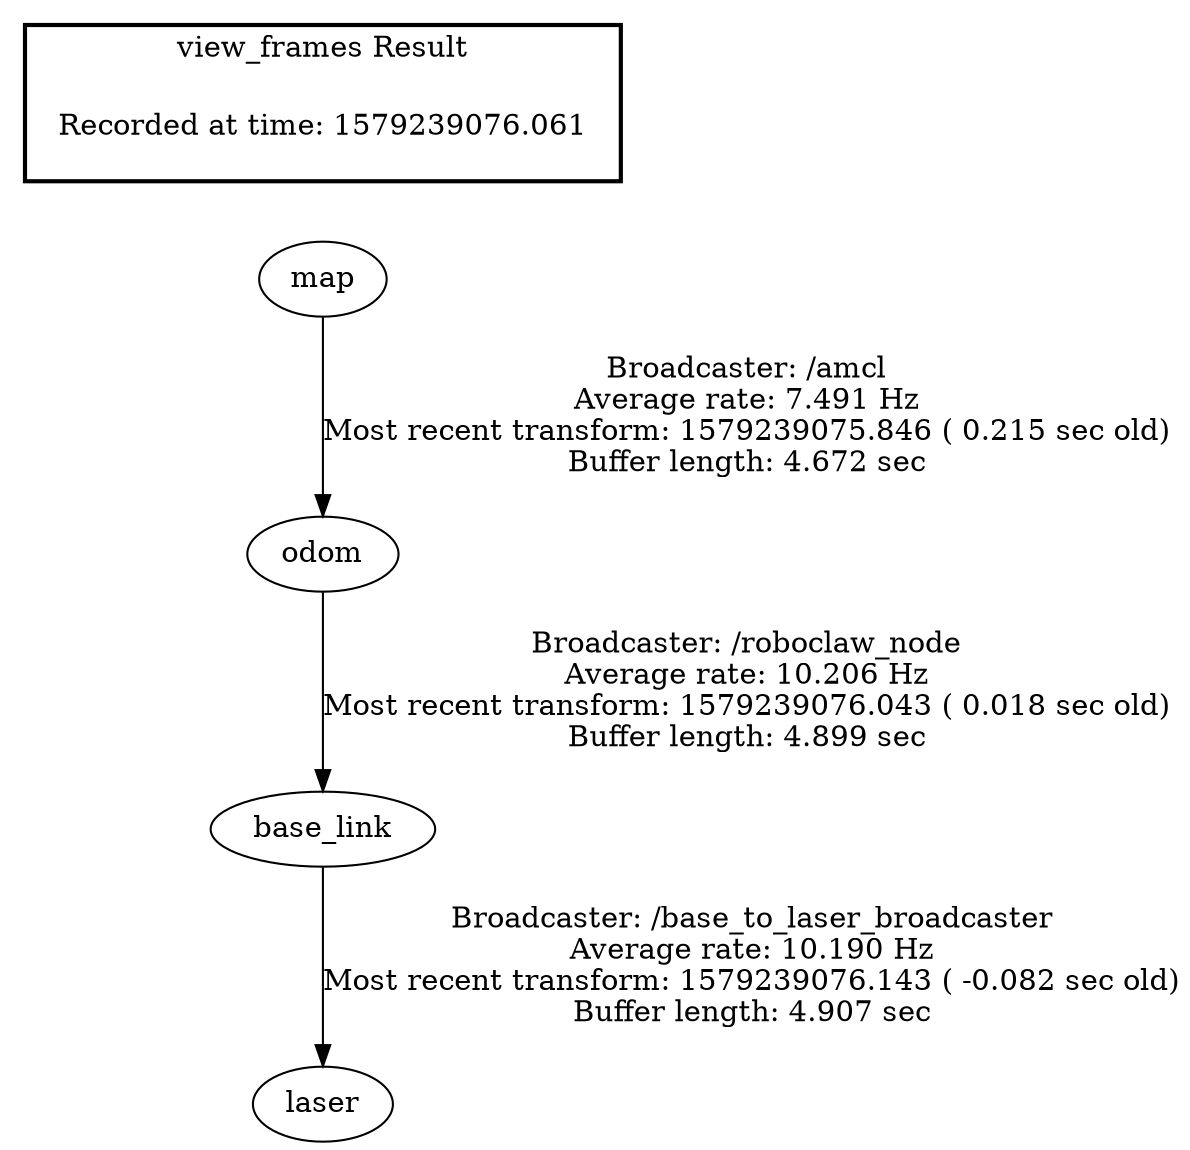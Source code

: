 digraph G {
"base_link" -> "laser"[label="Broadcaster: /base_to_laser_broadcaster\nAverage rate: 10.190 Hz\nMost recent transform: 1579239076.143 ( -0.082 sec old)\nBuffer length: 4.907 sec\n"];
"odom" -> "base_link"[label="Broadcaster: /roboclaw_node\nAverage rate: 10.206 Hz\nMost recent transform: 1579239076.043 ( 0.018 sec old)\nBuffer length: 4.899 sec\n"];
"map" -> "odom"[label="Broadcaster: /amcl\nAverage rate: 7.491 Hz\nMost recent transform: 1579239075.846 ( 0.215 sec old)\nBuffer length: 4.672 sec\n"];
edge [style=invis];
 subgraph cluster_legend { style=bold; color=black; label ="view_frames Result";
"Recorded at time: 1579239076.061"[ shape=plaintext ] ;
 }->"map";
}
